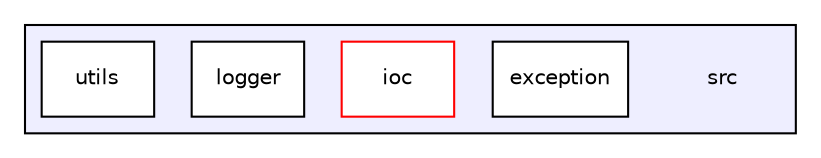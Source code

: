 digraph "src" {
  compound=true
  node [ fontsize="10", fontname="Helvetica"];
  edge [ labelfontsize="10", labelfontname="Helvetica"];
  subgraph clusterdir_68267d1309a1af8e8297ef4c3efbcdba {
    graph [ bgcolor="#eeeeff", pencolor="black", label="" URL="dir_68267d1309a1af8e8297ef4c3efbcdba.html"];
    dir_68267d1309a1af8e8297ef4c3efbcdba [shape=plaintext label="src"];
    dir_03f4a28f75b8e23e1d457d2da09125b3 [shape=box label="exception" color="black" fillcolor="white" style="filled" URL="dir_03f4a28f75b8e23e1d457d2da09125b3.html"];
    dir_132d9c591ce68e492336e5ab1a5b0159 [shape=box label="ioc" color="red" fillcolor="white" style="filled" URL="dir_132d9c591ce68e492336e5ab1a5b0159.html"];
    dir_ffde1fbcaa8d6b0d34e29c3bddf7a801 [shape=box label="logger" color="black" fillcolor="white" style="filled" URL="dir_ffde1fbcaa8d6b0d34e29c3bddf7a801.html"];
    dir_313caf1132e152dd9b58bea13a4052ca [shape=box label="utils" color="black" fillcolor="white" style="filled" URL="dir_313caf1132e152dd9b58bea13a4052ca.html"];
  }
}
